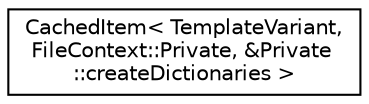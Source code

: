 digraph "Graphical Class Hierarchy"
{
 // LATEX_PDF_SIZE
  edge [fontname="Helvetica",fontsize="10",labelfontname="Helvetica",labelfontsize="10"];
  node [fontname="Helvetica",fontsize="10",shape=record];
  rankdir="LR";
  Node0 [label="CachedItem\< TemplateVariant,\l FileContext::Private, &Private\l::createDictionaries \>",height=0.2,width=0.4,color="black", fillcolor="white", style="filled",URL="$classCachedItem.html",tooltip=" "];
}

